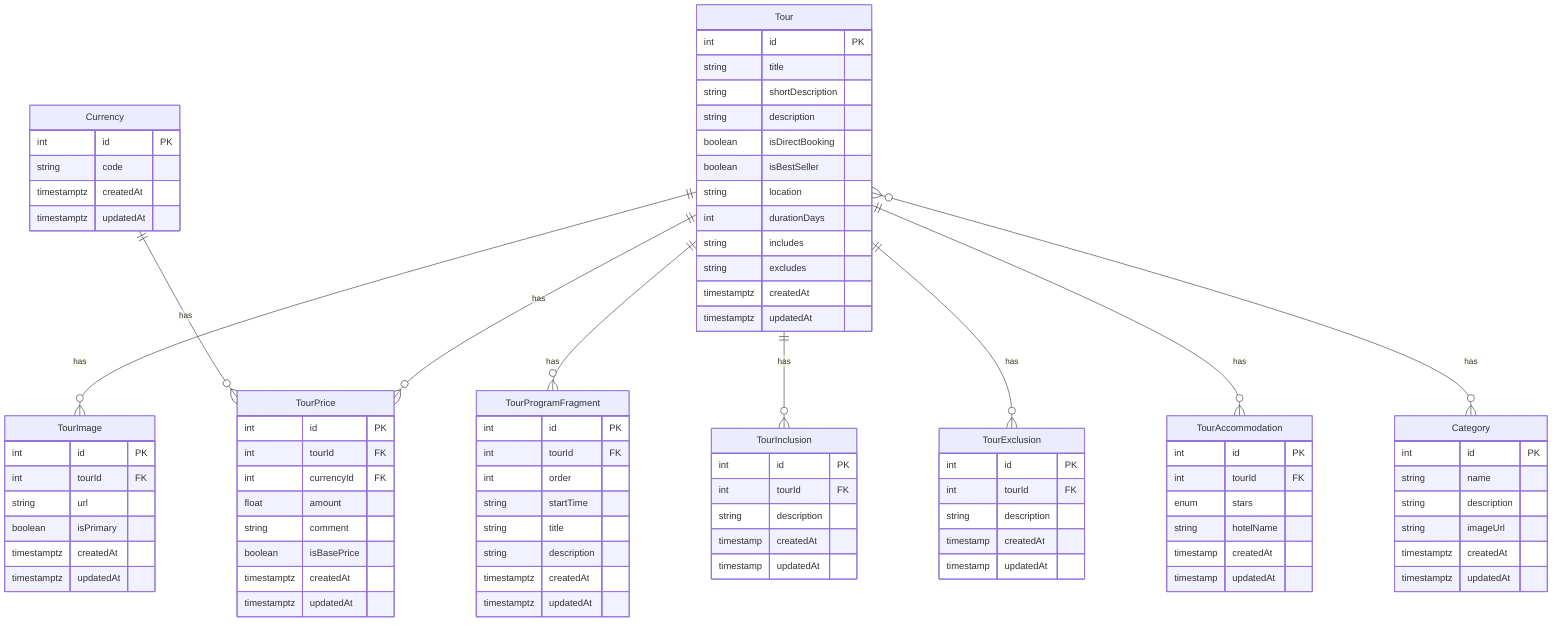 erDiagram
    Tour ||--o{ TourImage : has
    Tour ||--o{ TourProgramFragment : has
    Tour ||--o{ TourPrice : has
    Tour ||--o{ TourInclusion : has
    Tour ||--o{ TourExclusion : has
    Tour ||--o{ TourAccommodation : has
    Tour }o--o{ Category : has
    Currency ||--o{ TourPrice : has

    Tour {
        int id PK
        string title
        string shortDescription
        string description
        boolean isDirectBooking
        boolean isBestSeller
        string location
        int durationDays
        string includes
        string excludes
        timestamptz createdAt
        timestamptz updatedAt
    }

    TourAccommodation {
        int id PK
        int tourId FK
        enum stars
        string hotelName
        timestamp createdAt
        timestamp updatedAt
    }

    TourInclusion {
        int id PK
        int tourId FK
        string description
        timestamp createdAt
        timestamp updatedAt
    }

    TourExclusion {
        int id PK
        int tourId FK
        string description
        timestamp createdAt
        timestamp updatedAt
    }

    TourImage {
        int id PK
        int tourId FK
        string url
        boolean isPrimary
        timestamptz createdAt
        timestamptz updatedAt
    }

    TourProgramFragment {
        int id PK
        int tourId FK
        int order
        string startTime
        string title
        string description
        timestamptz createdAt
        timestamptz updatedAt
    }

    Category {
        int id PK
        string name
        string description
        string imageUrl
        timestamptz createdAt
        timestamptz updatedAt
    }

    TourPrice {
        int id PK
        int tourId FK
        int currencyId FK
        float amount
        string comment
        boolean isBasePrice
        timestamptz createdAt
        timestamptz updatedAt
    }

    Currency {
        int id PK
        string code
        timestamptz createdAt
        timestamptz updatedAt
    }